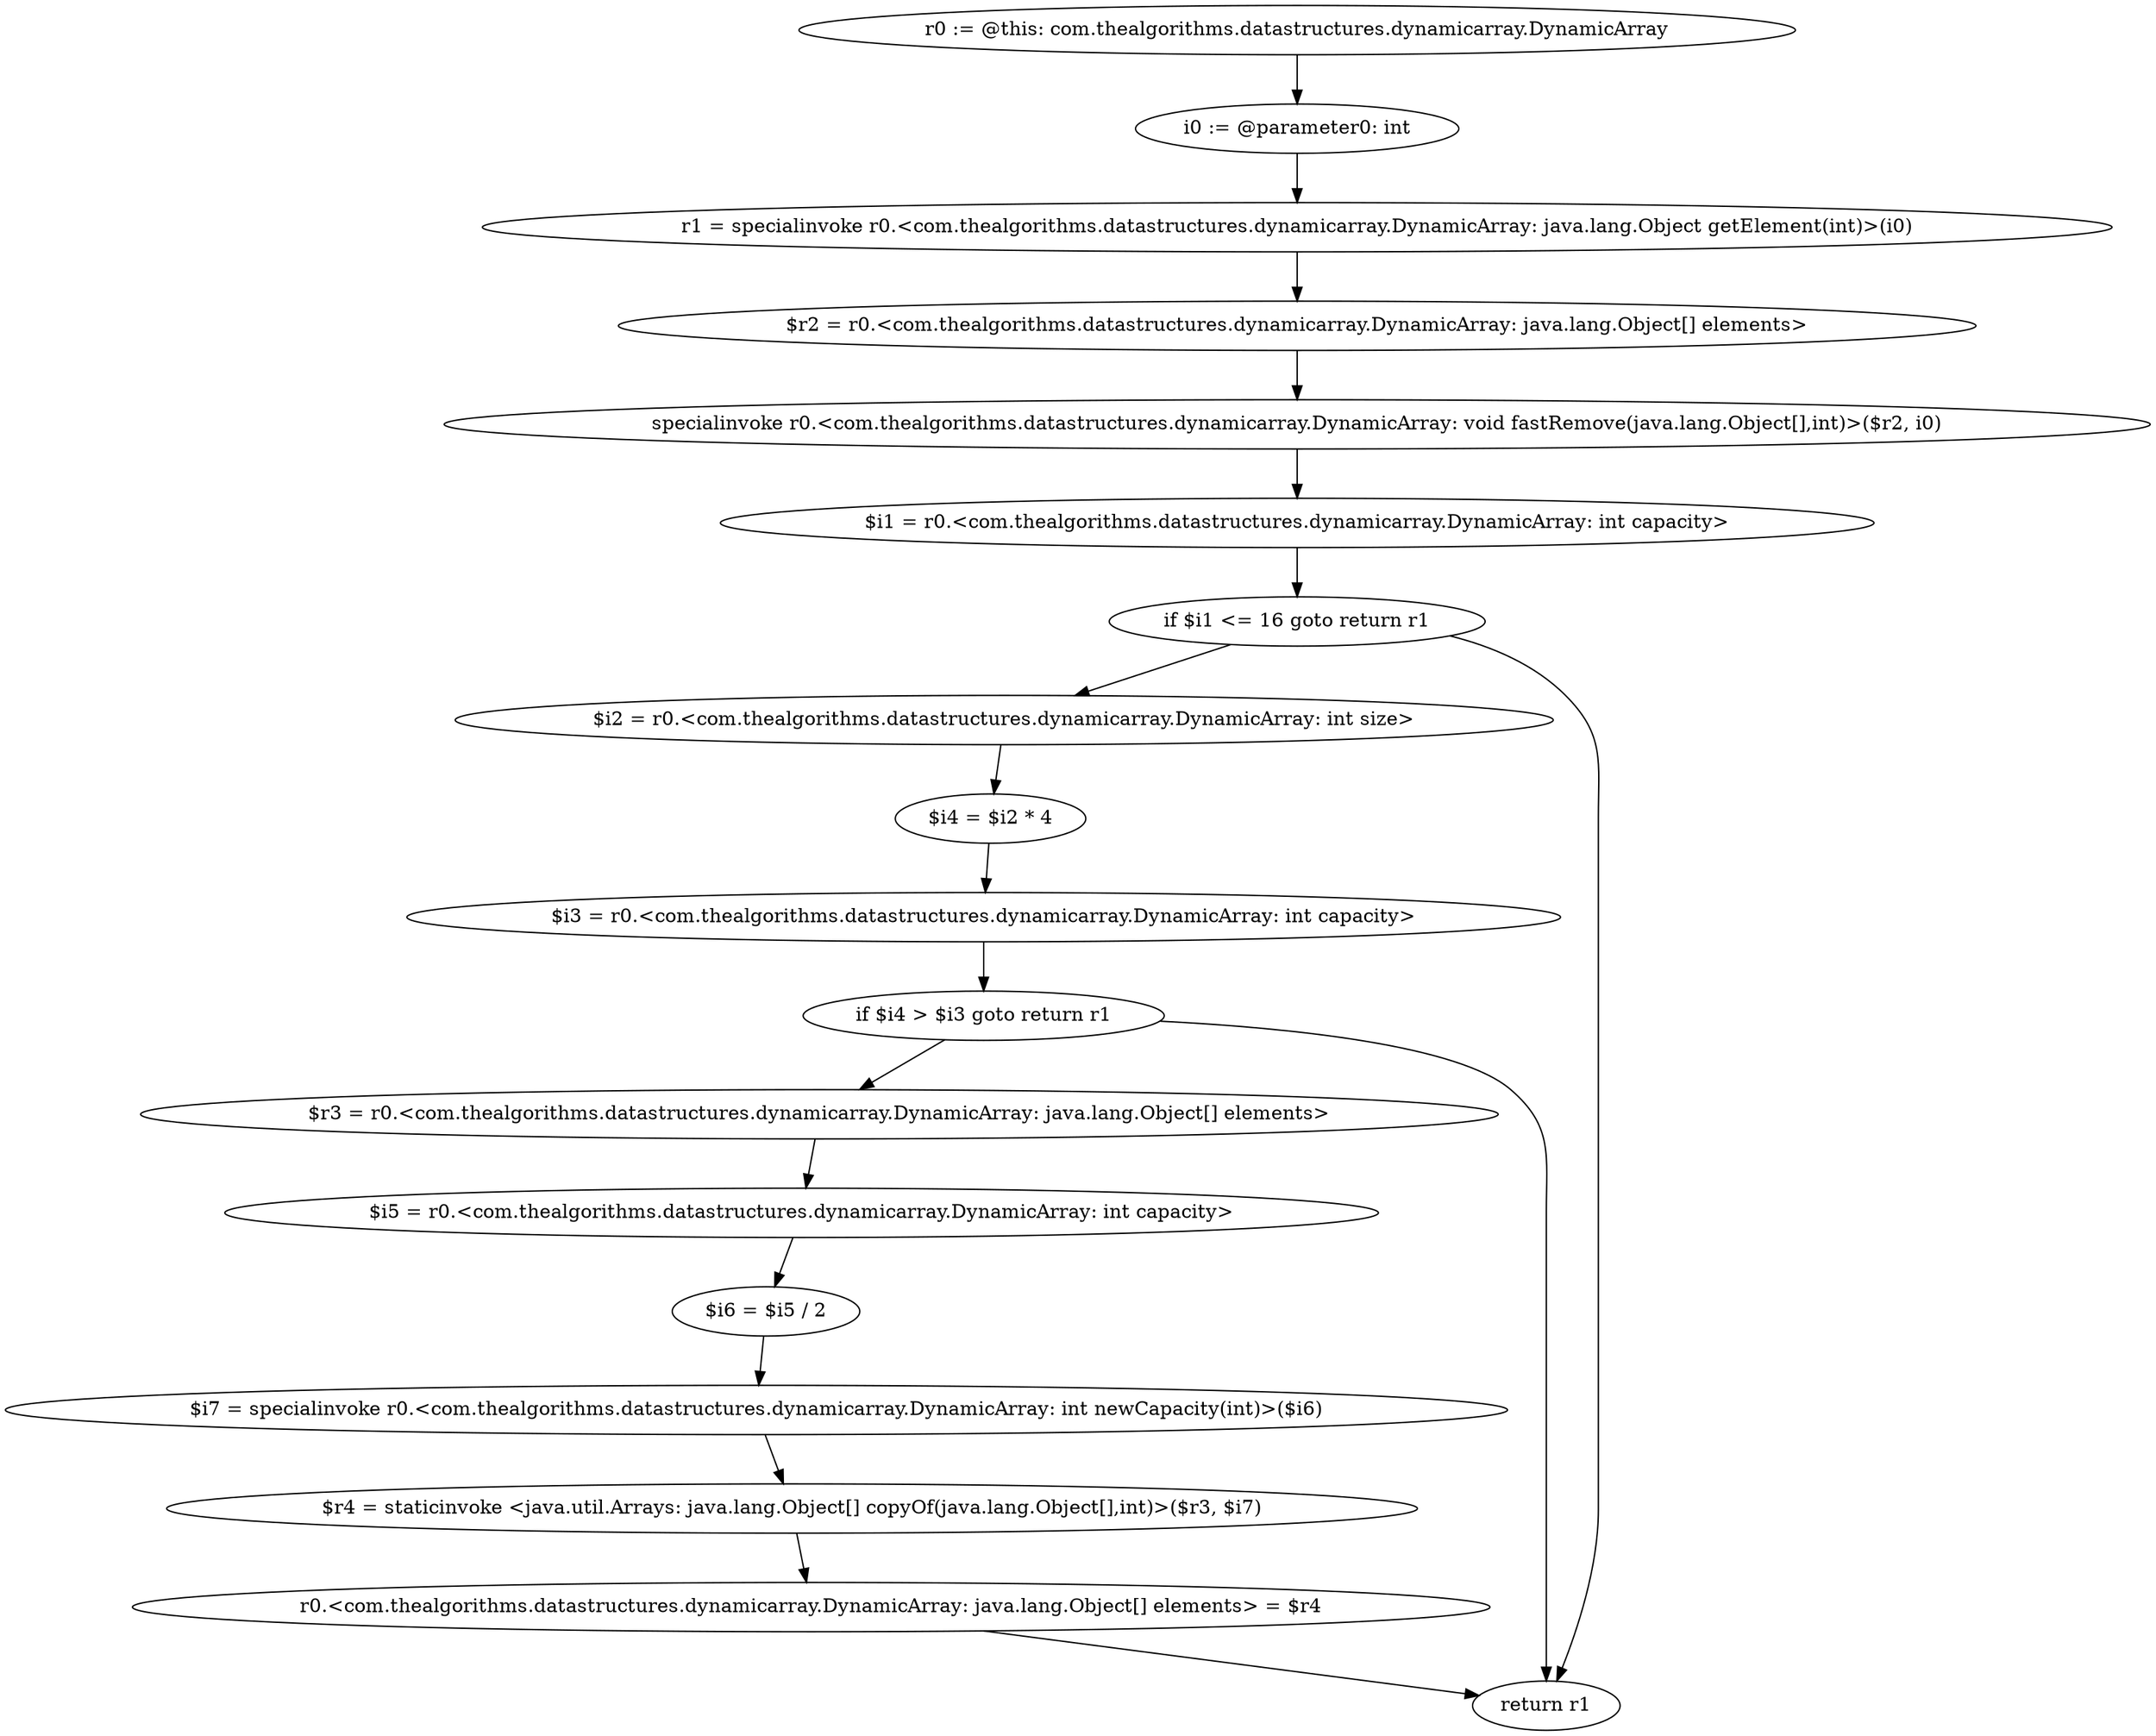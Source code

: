 digraph "unitGraph" {
    "r0 := @this: com.thealgorithms.datastructures.dynamicarray.DynamicArray"
    "i0 := @parameter0: int"
    "r1 = specialinvoke r0.<com.thealgorithms.datastructures.dynamicarray.DynamicArray: java.lang.Object getElement(int)>(i0)"
    "$r2 = r0.<com.thealgorithms.datastructures.dynamicarray.DynamicArray: java.lang.Object[] elements>"
    "specialinvoke r0.<com.thealgorithms.datastructures.dynamicarray.DynamicArray: void fastRemove(java.lang.Object[],int)>($r2, i0)"
    "$i1 = r0.<com.thealgorithms.datastructures.dynamicarray.DynamicArray: int capacity>"
    "if $i1 <= 16 goto return r1"
    "$i2 = r0.<com.thealgorithms.datastructures.dynamicarray.DynamicArray: int size>"
    "$i4 = $i2 * 4"
    "$i3 = r0.<com.thealgorithms.datastructures.dynamicarray.DynamicArray: int capacity>"
    "if $i4 > $i3 goto return r1"
    "$r3 = r0.<com.thealgorithms.datastructures.dynamicarray.DynamicArray: java.lang.Object[] elements>"
    "$i5 = r0.<com.thealgorithms.datastructures.dynamicarray.DynamicArray: int capacity>"
    "$i6 = $i5 / 2"
    "$i7 = specialinvoke r0.<com.thealgorithms.datastructures.dynamicarray.DynamicArray: int newCapacity(int)>($i6)"
    "$r4 = staticinvoke <java.util.Arrays: java.lang.Object[] copyOf(java.lang.Object[],int)>($r3, $i7)"
    "r0.<com.thealgorithms.datastructures.dynamicarray.DynamicArray: java.lang.Object[] elements> = $r4"
    "return r1"
    "r0 := @this: com.thealgorithms.datastructures.dynamicarray.DynamicArray"->"i0 := @parameter0: int";
    "i0 := @parameter0: int"->"r1 = specialinvoke r0.<com.thealgorithms.datastructures.dynamicarray.DynamicArray: java.lang.Object getElement(int)>(i0)";
    "r1 = specialinvoke r0.<com.thealgorithms.datastructures.dynamicarray.DynamicArray: java.lang.Object getElement(int)>(i0)"->"$r2 = r0.<com.thealgorithms.datastructures.dynamicarray.DynamicArray: java.lang.Object[] elements>";
    "$r2 = r0.<com.thealgorithms.datastructures.dynamicarray.DynamicArray: java.lang.Object[] elements>"->"specialinvoke r0.<com.thealgorithms.datastructures.dynamicarray.DynamicArray: void fastRemove(java.lang.Object[],int)>($r2, i0)";
    "specialinvoke r0.<com.thealgorithms.datastructures.dynamicarray.DynamicArray: void fastRemove(java.lang.Object[],int)>($r2, i0)"->"$i1 = r0.<com.thealgorithms.datastructures.dynamicarray.DynamicArray: int capacity>";
    "$i1 = r0.<com.thealgorithms.datastructures.dynamicarray.DynamicArray: int capacity>"->"if $i1 <= 16 goto return r1";
    "if $i1 <= 16 goto return r1"->"$i2 = r0.<com.thealgorithms.datastructures.dynamicarray.DynamicArray: int size>";
    "if $i1 <= 16 goto return r1"->"return r1";
    "$i2 = r0.<com.thealgorithms.datastructures.dynamicarray.DynamicArray: int size>"->"$i4 = $i2 * 4";
    "$i4 = $i2 * 4"->"$i3 = r0.<com.thealgorithms.datastructures.dynamicarray.DynamicArray: int capacity>";
    "$i3 = r0.<com.thealgorithms.datastructures.dynamicarray.DynamicArray: int capacity>"->"if $i4 > $i3 goto return r1";
    "if $i4 > $i3 goto return r1"->"$r3 = r0.<com.thealgorithms.datastructures.dynamicarray.DynamicArray: java.lang.Object[] elements>";
    "if $i4 > $i3 goto return r1"->"return r1";
    "$r3 = r0.<com.thealgorithms.datastructures.dynamicarray.DynamicArray: java.lang.Object[] elements>"->"$i5 = r0.<com.thealgorithms.datastructures.dynamicarray.DynamicArray: int capacity>";
    "$i5 = r0.<com.thealgorithms.datastructures.dynamicarray.DynamicArray: int capacity>"->"$i6 = $i5 / 2";
    "$i6 = $i5 / 2"->"$i7 = specialinvoke r0.<com.thealgorithms.datastructures.dynamicarray.DynamicArray: int newCapacity(int)>($i6)";
    "$i7 = specialinvoke r0.<com.thealgorithms.datastructures.dynamicarray.DynamicArray: int newCapacity(int)>($i6)"->"$r4 = staticinvoke <java.util.Arrays: java.lang.Object[] copyOf(java.lang.Object[],int)>($r3, $i7)";
    "$r4 = staticinvoke <java.util.Arrays: java.lang.Object[] copyOf(java.lang.Object[],int)>($r3, $i7)"->"r0.<com.thealgorithms.datastructures.dynamicarray.DynamicArray: java.lang.Object[] elements> = $r4";
    "r0.<com.thealgorithms.datastructures.dynamicarray.DynamicArray: java.lang.Object[] elements> = $r4"->"return r1";
}
